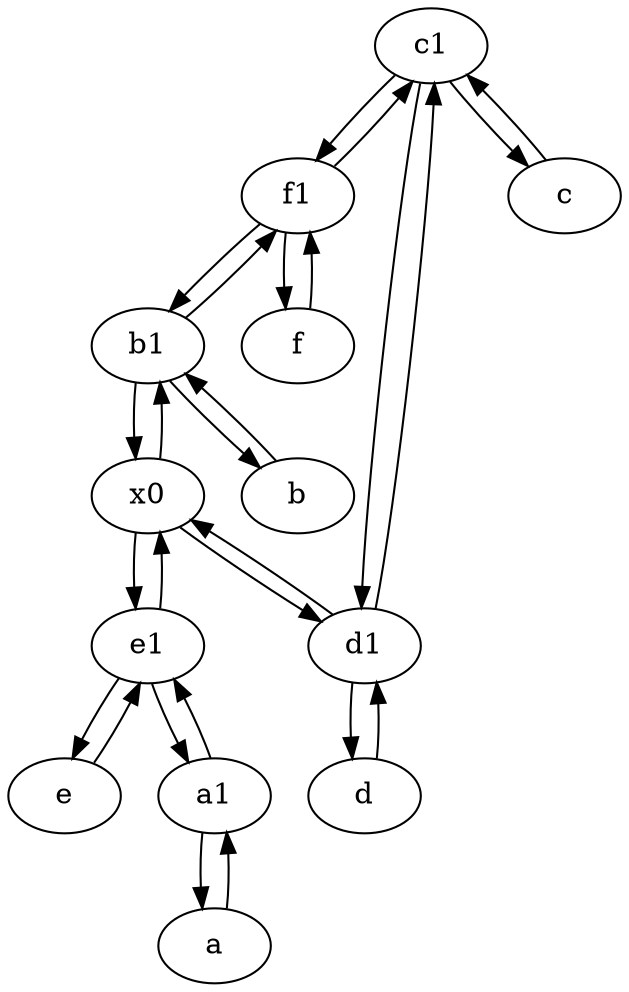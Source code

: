 digraph  {
	c1 [pos="30,15!"];
	a [pos="40,10!"];
	b [pos="50,20!"];
	e [pos="30,50!"];
	f1;
	d1 [pos="25,30!"];
	a1 [pos="40,15!"];
	f [pos="15,45!"];
	c [pos="20,10!"];
	x0;
	e1 [pos="25,45!"];
	b1 [pos="45,20!"];
	d [pos="20,30!"];
	d1 -> c1;
	b1 -> x0;
	e1 -> e;
	c1 -> c;
	a -> a1;
	d1 -> x0;
	x0 -> d1;
	x0 -> e1;
	f1 -> b1;
	f -> f1;
	e1 -> a1;
	e -> e1;
	f1 -> f;
	f1 -> c1;
	d1 -> d;
	c -> c1;
	d -> d1;
	b1 -> b;
	b -> b1;
	b1 -> f1;
	x0 -> b1;
	c1 -> d1;
	a1 -> e1;
	a1 -> a;
	c1 -> f1;
	e1 -> x0;

	}